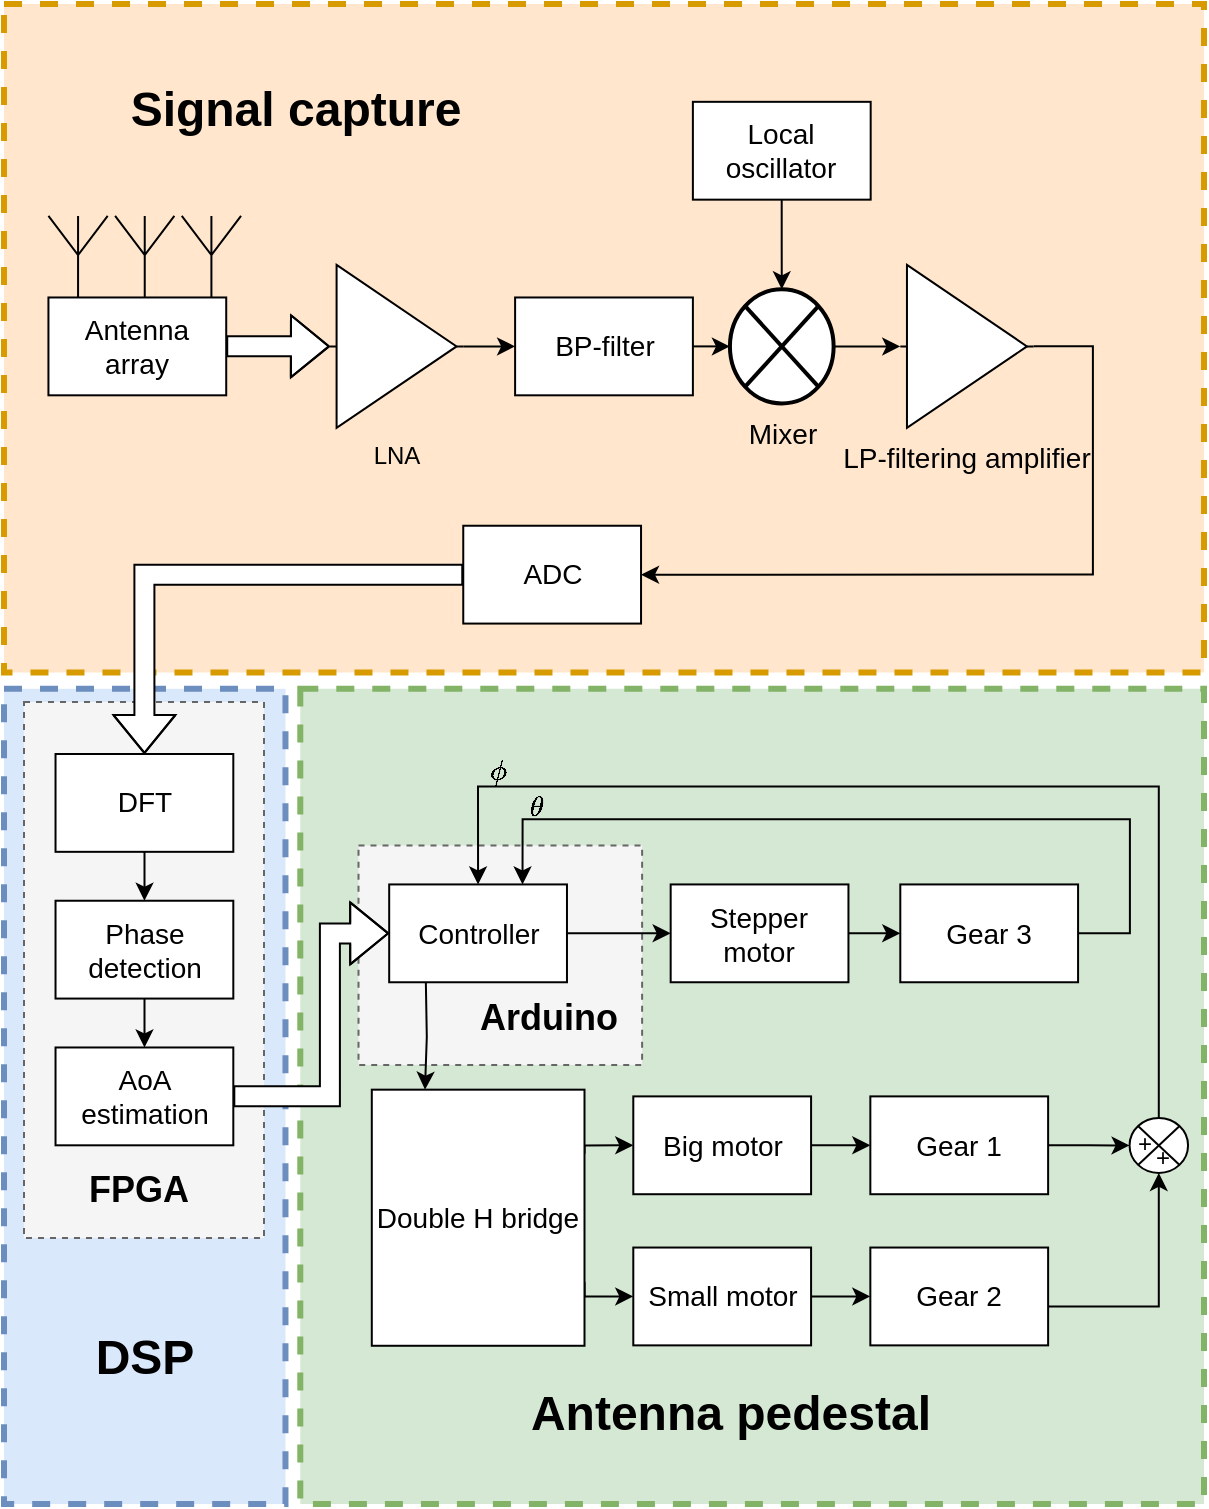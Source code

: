 <mxfile version="12.3.1" type="device" pages="1"><diagram id="OeFLnWTNnwaEDMwsgwr9" name="Page-1"><mxGraphModel dx="1673" dy="839" grid="0" gridSize="10" guides="1" tooltips="1" connect="1" arrows="1" fold="1" page="1" pageScale="1" pageWidth="827" pageHeight="1169" math="1" shadow="0"><root><mxCell id="0"/><mxCell id="1" parent="0"/><mxCell id="5QmP4lkpVjxdlHUPegf7-3" value="" style="group" vertex="1" connectable="0" parent="1"><mxGeometry x="90" y="90" width="600" height="750" as="geometry"/></mxCell><mxCell id="db773R4XzRpbNGYv5MVc-52" value="" style="group;container=1;" parent="5QmP4lkpVjxdlHUPegf7-3" vertex="1" connectable="0"><mxGeometry width="600" height="750" as="geometry"/></mxCell><mxCell id="db773R4XzRpbNGYv5MVc-50" value="" style="rounded=0;whiteSpace=wrap;html=1;dashed=1;strokeWidth=3;fillColor=#dae8fc;strokeColor=#6c8ebf;" parent="db773R4XzRpbNGYv5MVc-52" vertex="1"><mxGeometry y="342.391" width="140.741" height="407.609" as="geometry"/></mxCell><mxCell id="5QmP4lkpVjxdlHUPegf7-8" value="" style="rounded=0;whiteSpace=wrap;html=1;dashed=1;fillColor=#f5f5f5;strokeColor=#666666;fontColor=#333333;" vertex="1" parent="db773R4XzRpbNGYv5MVc-52"><mxGeometry x="10" y="349" width="120" height="268" as="geometry"/></mxCell><mxCell id="db773R4XzRpbNGYv5MVc-47" value="" style="rounded=0;whiteSpace=wrap;html=1;strokeWidth=3;fillColor=#d5e8d4;dashed=1;strokeColor=#82b366;" parent="db773R4XzRpbNGYv5MVc-52" vertex="1"><mxGeometry x="148.148" y="342.391" width="451.852" height="407.609" as="geometry"/></mxCell><mxCell id="db773R4XzRpbNGYv5MVc-59" value="" style="rounded=0;whiteSpace=wrap;html=1;dashed=1;strokeWidth=1;fillColor=#f5f5f5;strokeColor=#666666;fontColor=#333333;" parent="db773R4XzRpbNGYv5MVc-52" vertex="1"><mxGeometry x="177.253" y="420.732" width="141.802" height="109.756" as="geometry"/></mxCell><mxCell id="db773R4XzRpbNGYv5MVc-51" value="" style="rounded=0;whiteSpace=wrap;html=1;dashed=1;strokeWidth=3;fillColor=#ffe6cc;strokeColor=#d79b00;" parent="db773R4XzRpbNGYv5MVc-52" vertex="1"><mxGeometry width="600" height="334.239" as="geometry"/></mxCell><mxCell id="db773R4XzRpbNGYv5MVc-4" value="" style="group" parent="db773R4XzRpbNGYv5MVc-52" vertex="1" connectable="0"><mxGeometry x="22.222" y="105.978" width="96.296" height="48.913" as="geometry"/></mxCell><mxCell id="db773R4XzRpbNGYv5MVc-1" value="" style="verticalLabelPosition=bottom;shadow=0;dashed=0;align=center;html=1;verticalAlign=top;shape=mxgraph.electrical.radio.aerial_-_antenna_1;" parent="db773R4XzRpbNGYv5MVc-4" vertex="1"><mxGeometry width="29.63" height="48.913" as="geometry"/></mxCell><mxCell id="db773R4XzRpbNGYv5MVc-2" value="" style="verticalLabelPosition=bottom;shadow=0;dashed=0;align=center;html=1;verticalAlign=top;shape=mxgraph.electrical.radio.aerial_-_antenna_1;" parent="db773R4XzRpbNGYv5MVc-4" vertex="1"><mxGeometry x="33.333" width="29.63" height="48.913" as="geometry"/></mxCell><mxCell id="db773R4XzRpbNGYv5MVc-3" value="" style="verticalLabelPosition=bottom;shadow=0;dashed=0;align=center;html=1;verticalAlign=top;shape=mxgraph.electrical.radio.aerial_-_antenna_1;" parent="db773R4XzRpbNGYv5MVc-4" vertex="1"><mxGeometry x="66.667" width="29.63" height="48.913" as="geometry"/></mxCell><mxCell id="db773R4XzRpbNGYv5MVc-5" value="&lt;font style=&quot;font-size: 14px&quot;&gt;Antenna array&lt;/font&gt;" style="rounded=0;whiteSpace=wrap;html=1;" parent="db773R4XzRpbNGYv5MVc-52" vertex="1"><mxGeometry x="22.222" y="146.739" width="88.889" height="48.913" as="geometry"/></mxCell><mxCell id="db773R4XzRpbNGYv5MVc-6" value="LNA" style="verticalLabelPosition=bottom;shadow=0;dashed=0;align=center;html=1;verticalAlign=top;shape=mxgraph.electrical.abstract.amplifier;rotation=0;" parent="db773R4XzRpbNGYv5MVc-52" vertex="1"><mxGeometry x="162.963" y="130.435" width="66.667" height="81.522" as="geometry"/></mxCell><mxCell id="db773R4XzRpbNGYv5MVc-7" style="edgeStyle=orthogonalEdgeStyle;rounded=0;orthogonalLoop=1;jettySize=auto;html=1;entryX=0;entryY=0.5;entryDx=0;entryDy=0;entryPerimeter=0;shape=flexArrow;fillColor=#ffffff;" parent="db773R4XzRpbNGYv5MVc-52" source="db773R4XzRpbNGYv5MVc-5" target="db773R4XzRpbNGYv5MVc-6" edge="1"><mxGeometry relative="1" as="geometry"/></mxCell><mxCell id="db773R4XzRpbNGYv5MVc-8" value="&lt;font style=&quot;font-size: 14px&quot;&gt;Mixer&lt;/font&gt;" style="verticalLabelPosition=bottom;verticalAlign=top;html=1;strokeWidth=2;shape=mxgraph.flowchart.or;" parent="db773R4XzRpbNGYv5MVc-52" vertex="1"><mxGeometry x="362.963" y="142.663" width="51.852" height="57.065" as="geometry"/></mxCell><mxCell id="db773R4XzRpbNGYv5MVc-11" style="edgeStyle=orthogonalEdgeStyle;rounded=0;orthogonalLoop=1;jettySize=auto;html=1;entryX=0.5;entryY=0;entryDx=0;entryDy=0;entryPerimeter=0;" parent="db773R4XzRpbNGYv5MVc-52" source="db773R4XzRpbNGYv5MVc-10" target="db773R4XzRpbNGYv5MVc-8" edge="1"><mxGeometry relative="1" as="geometry"/></mxCell><mxCell id="db773R4XzRpbNGYv5MVc-10" value="&lt;font style=&quot;font-size: 14px&quot;&gt;Local oscillator&lt;/font&gt;" style="rounded=0;whiteSpace=wrap;html=1;" parent="db773R4XzRpbNGYv5MVc-52" vertex="1"><mxGeometry x="344.444" y="48.913" width="88.889" height="48.913" as="geometry"/></mxCell><mxCell id="db773R4XzRpbNGYv5MVc-13" value="&lt;font style=&quot;font-size: 14px&quot;&gt;LP-filtering amplifier&lt;/font&gt;" style="verticalLabelPosition=bottom;shadow=0;dashed=0;align=center;html=1;verticalAlign=top;shape=mxgraph.electrical.abstract.amplifier;" parent="db773R4XzRpbNGYv5MVc-52" vertex="1"><mxGeometry x="448.148" y="130.435" width="66.667" height="81.522" as="geometry"/></mxCell><mxCell id="db773R4XzRpbNGYv5MVc-18" style="edgeStyle=orthogonalEdgeStyle;rounded=0;orthogonalLoop=1;jettySize=auto;html=1;entryX=0;entryY=0.5;entryDx=0;entryDy=0;entryPerimeter=0;" parent="db773R4XzRpbNGYv5MVc-52" source="db773R4XzRpbNGYv5MVc-8" target="db773R4XzRpbNGYv5MVc-13" edge="1"><mxGeometry relative="1" as="geometry"/></mxCell><mxCell id="db773R4XzRpbNGYv5MVc-17" style="edgeStyle=orthogonalEdgeStyle;rounded=0;orthogonalLoop=1;jettySize=auto;html=1;exitX=1;exitY=0.5;exitDx=0;exitDy=0;entryX=0;entryY=0.5;entryDx=0;entryDy=0;entryPerimeter=0;" parent="db773R4XzRpbNGYv5MVc-52" source="db773R4XzRpbNGYv5MVc-15" target="db773R4XzRpbNGYv5MVc-8" edge="1"><mxGeometry relative="1" as="geometry"/></mxCell><mxCell id="db773R4XzRpbNGYv5MVc-15" value="&lt;font style=&quot;font-size: 14px&quot;&gt;BP-filter&lt;/font&gt;" style="rounded=0;whiteSpace=wrap;html=1;" parent="db773R4XzRpbNGYv5MVc-52" vertex="1"><mxGeometry x="255.556" y="146.739" width="88.889" height="48.913" as="geometry"/></mxCell><mxCell id="db773R4XzRpbNGYv5MVc-16" style="edgeStyle=orthogonalEdgeStyle;rounded=0;orthogonalLoop=1;jettySize=auto;html=1;exitX=1;exitY=0.5;exitDx=0;exitDy=0;exitPerimeter=0;entryX=0;entryY=0.5;entryDx=0;entryDy=0;" parent="db773R4XzRpbNGYv5MVc-52" source="db773R4XzRpbNGYv5MVc-6" target="db773R4XzRpbNGYv5MVc-15" edge="1"><mxGeometry relative="1" as="geometry"/></mxCell><mxCell id="db773R4XzRpbNGYv5MVc-19" value="&lt;font style=&quot;font-size: 14px&quot;&gt;ADC&lt;/font&gt;" style="rounded=0;whiteSpace=wrap;html=1;" parent="db773R4XzRpbNGYv5MVc-52" vertex="1"><mxGeometry x="229.63" y="260.87" width="88.889" height="48.913" as="geometry"/></mxCell><mxCell id="db773R4XzRpbNGYv5MVc-20" style="edgeStyle=orthogonalEdgeStyle;rounded=0;orthogonalLoop=1;jettySize=auto;html=1;entryX=1;entryY=0.5;entryDx=0;entryDy=0;" parent="db773R4XzRpbNGYv5MVc-52" source="db773R4XzRpbNGYv5MVc-13" target="db773R4XzRpbNGYv5MVc-19" edge="1"><mxGeometry relative="1" as="geometry"><Array as="points"><mxPoint x="544.444" y="171.196"/><mxPoint x="544.444" y="285.326"/></Array></mxGeometry></mxCell><mxCell id="db773R4XzRpbNGYv5MVc-32" style="edgeStyle=orthogonalEdgeStyle;rounded=0;orthogonalLoop=1;jettySize=auto;html=1;entryX=0.5;entryY=0;entryDx=0;entryDy=0;shape=flexArrow;fillColor=#ffffff;" parent="db773R4XzRpbNGYv5MVc-52" source="db773R4XzRpbNGYv5MVc-19" target="db773R4XzRpbNGYv5MVc-21" edge="1"><mxGeometry relative="1" as="geometry"/></mxCell><mxCell id="db773R4XzRpbNGYv5MVc-76" style="edgeStyle=orthogonalEdgeStyle;rounded=0;orthogonalLoop=1;jettySize=auto;html=1;entryX=0.25;entryY=0;entryDx=0;entryDy=0;endArrow=classic;endFill=1;fillColor=#ffffff;" parent="db773R4XzRpbNGYv5MVc-52" target="db773R4XzRpbNGYv5MVc-75" edge="1"><mxGeometry relative="1" as="geometry"><mxPoint x="210.931" y="489.329" as="sourcePoint"/></mxGeometry></mxCell><mxCell id="db773R4XzRpbNGYv5MVc-24" value="&lt;font style=&quot;font-size: 14px&quot;&gt;Controller&lt;/font&gt;" style="rounded=0;whiteSpace=wrap;html=1;strokeWidth=1;" parent="db773R4XzRpbNGYv5MVc-52" vertex="1"><mxGeometry x="192.593" y="440.217" width="88.889" height="48.913" as="geometry"/></mxCell><mxCell id="db773R4XzRpbNGYv5MVc-37" style="edgeStyle=orthogonalEdgeStyle;rounded=0;orthogonalLoop=1;jettySize=auto;html=1;entryX=0;entryY=0.5;entryDx=0;entryDy=0;shape=flexArrow;fillColor=#ffffff;" parent="db773R4XzRpbNGYv5MVc-52" source="db773R4XzRpbNGYv5MVc-23" target="db773R4XzRpbNGYv5MVc-24" edge="1"><mxGeometry relative="1" as="geometry"><Array as="points"><mxPoint x="162.963" y="545.38"/><mxPoint x="162.963" y="463.859"/></Array></mxGeometry></mxCell><mxCell id="db773R4XzRpbNGYv5MVc-44" style="edgeStyle=orthogonalEdgeStyle;rounded=0;orthogonalLoop=1;jettySize=auto;html=1;entryX=0.75;entryY=0;entryDx=0;entryDy=0;" parent="db773R4XzRpbNGYv5MVc-52" source="db773R4XzRpbNGYv5MVc-25" target="db773R4XzRpbNGYv5MVc-24" edge="1"><mxGeometry relative="1" as="geometry"><mxPoint x="311.111" y="423.913" as="targetPoint"/><Array as="points"><mxPoint x="562.963" y="464.674"/><mxPoint x="562.963" y="407.609"/><mxPoint x="259.259" y="407.609"/></Array></mxGeometry></mxCell><mxCell id="db773R4XzRpbNGYv5MVc-25" value="&lt;font style=&quot;font-size: 14px&quot;&gt;Gear 3&lt;/font&gt;" style="rounded=0;whiteSpace=wrap;html=1;strokeWidth=1;" parent="db773R4XzRpbNGYv5MVc-52" vertex="1"><mxGeometry x="448.148" y="440.217" width="88.889" height="48.913" as="geometry"/></mxCell><mxCell id="db773R4XzRpbNGYv5MVc-34" style="edgeStyle=orthogonalEdgeStyle;rounded=0;orthogonalLoop=1;jettySize=auto;html=1;" parent="db773R4XzRpbNGYv5MVc-52" source="db773R4XzRpbNGYv5MVc-26" target="db773R4XzRpbNGYv5MVc-23" edge="1"><mxGeometry relative="1" as="geometry"/></mxCell><mxCell id="db773R4XzRpbNGYv5MVc-26" value="&lt;font style=&quot;font-size: 14px&quot;&gt;Phase detection&lt;/font&gt;" style="rounded=0;whiteSpace=wrap;html=1;strokeWidth=1;" parent="db773R4XzRpbNGYv5MVc-52" vertex="1"><mxGeometry x="25.767" y="448.37" width="88.889" height="48.913" as="geometry"/></mxCell><mxCell id="db773R4XzRpbNGYv5MVc-33" style="edgeStyle=orthogonalEdgeStyle;rounded=0;orthogonalLoop=1;jettySize=auto;html=1;entryX=0.5;entryY=0;entryDx=0;entryDy=0;" parent="db773R4XzRpbNGYv5MVc-52" source="db773R4XzRpbNGYv5MVc-21" target="db773R4XzRpbNGYv5MVc-26" edge="1"><mxGeometry relative="1" as="geometry"/></mxCell><mxCell id="db773R4XzRpbNGYv5MVc-58" style="edgeStyle=orthogonalEdgeStyle;rounded=0;orthogonalLoop=1;jettySize=auto;html=1;exitX=1;exitY=0.5;exitDx=0;exitDy=0;entryX=0;entryY=0.5;entryDx=0;entryDy=0;" parent="db773R4XzRpbNGYv5MVc-52" source="db773R4XzRpbNGYv5MVc-27" target="db773R4XzRpbNGYv5MVc-30" edge="1"><mxGeometry relative="1" as="geometry"/></mxCell><mxCell id="db773R4XzRpbNGYv5MVc-27" value="&lt;font style=&quot;font-size: 14px&quot;&gt;Small motor&lt;/font&gt;" style="rounded=0;whiteSpace=wrap;html=1;strokeWidth=1;" parent="db773R4XzRpbNGYv5MVc-52" vertex="1"><mxGeometry x="314.651" y="621.772" width="88.889" height="48.913" as="geometry"/></mxCell><mxCell id="db773R4XzRpbNGYv5MVc-28" value="&lt;font style=&quot;font-size: 14px&quot;&gt;Big motor&lt;/font&gt;" style="rounded=0;whiteSpace=wrap;html=1;strokeWidth=1;" parent="db773R4XzRpbNGYv5MVc-52" vertex="1"><mxGeometry x="314.651" y="546.196" width="88.889" height="48.913" as="geometry"/></mxCell><mxCell id="db773R4XzRpbNGYv5MVc-43" style="edgeStyle=orthogonalEdgeStyle;rounded=0;orthogonalLoop=1;jettySize=auto;html=1;entryX=0.5;entryY=0;entryDx=0;entryDy=0;" parent="db773R4XzRpbNGYv5MVc-52" source="db773R4XzRpbNGYv5MVc-65" target="db773R4XzRpbNGYv5MVc-24" edge="1"><mxGeometry relative="1" as="geometry"><Array as="points"><mxPoint x="577.778" y="570.652"/><mxPoint x="577.778" y="391.304"/><mxPoint x="237.037" y="391.304"/></Array></mxGeometry></mxCell><mxCell id="db773R4XzRpbNGYv5MVc-29" value="&lt;font style=&quot;font-size: 14px&quot;&gt;Gear 1&lt;/font&gt;" style="rounded=0;whiteSpace=wrap;html=1;strokeWidth=1;" parent="db773R4XzRpbNGYv5MVc-52" vertex="1"><mxGeometry x="433.169" y="546.196" width="88.889" height="48.913" as="geometry"/></mxCell><mxCell id="db773R4XzRpbNGYv5MVc-42" style="edgeStyle=orthogonalEdgeStyle;rounded=0;orthogonalLoop=1;jettySize=auto;html=1;entryX=0;entryY=0.5;entryDx=0;entryDy=0;" parent="db773R4XzRpbNGYv5MVc-52" source="db773R4XzRpbNGYv5MVc-28" target="db773R4XzRpbNGYv5MVc-29" edge="1"><mxGeometry relative="1" as="geometry"/></mxCell><mxCell id="db773R4XzRpbNGYv5MVc-30" value="&lt;font style=&quot;font-size: 14px&quot;&gt;Gear 2&lt;/font&gt;" style="rounded=0;whiteSpace=wrap;html=1;strokeWidth=1;" parent="db773R4XzRpbNGYv5MVc-52" vertex="1"><mxGeometry x="433.169" y="621.772" width="88.889" height="48.913" as="geometry"/></mxCell><mxCell id="db773R4XzRpbNGYv5MVc-38" style="edgeStyle=orthogonalEdgeStyle;rounded=0;orthogonalLoop=1;jettySize=auto;html=1;entryX=0;entryY=0.5;entryDx=0;entryDy=0;" parent="db773R4XzRpbNGYv5MVc-52" source="db773R4XzRpbNGYv5MVc-31" target="db773R4XzRpbNGYv5MVc-25" edge="1"><mxGeometry relative="1" as="geometry"/></mxCell><mxCell id="db773R4XzRpbNGYv5MVc-31" value="&lt;font style=&quot;font-size: 14px&quot;&gt;Stepper motor&lt;/font&gt;" style="rounded=0;whiteSpace=wrap;html=1;strokeWidth=1;" parent="db773R4XzRpbNGYv5MVc-52" vertex="1"><mxGeometry x="333.333" y="440.217" width="88.889" height="48.913" as="geometry"/></mxCell><mxCell id="db773R4XzRpbNGYv5MVc-40" style="edgeStyle=orthogonalEdgeStyle;rounded=0;orthogonalLoop=1;jettySize=auto;html=1;entryX=0;entryY=0.5;entryDx=0;entryDy=0;" parent="db773R4XzRpbNGYv5MVc-52" source="db773R4XzRpbNGYv5MVc-24" target="db773R4XzRpbNGYv5MVc-31" edge="1"><mxGeometry relative="1" as="geometry"/></mxCell><mxCell id="db773R4XzRpbNGYv5MVc-53" value="&lt;h1&gt;Signal capture&lt;/h1&gt;" style="text;html=1;strokeColor=none;fillColor=none;align=center;verticalAlign=middle;whiteSpace=wrap;rounded=0;dashed=1;" parent="db773R4XzRpbNGYv5MVc-52" vertex="1"><mxGeometry x="44.313" y="31.098" width="203.84" height="42.988" as="geometry"/></mxCell><mxCell id="db773R4XzRpbNGYv5MVc-54" value="&lt;h1&gt;DSP&lt;/h1&gt;" style="text;html=1;strokeColor=none;fillColor=none;align=center;verticalAlign=middle;whiteSpace=wrap;rounded=0;dashed=1;" parent="db773R4XzRpbNGYv5MVc-52" vertex="1"><mxGeometry x="29.69" y="631.305" width="80.65" height="91.463" as="geometry"/></mxCell><mxCell id="db773R4XzRpbNGYv5MVc-56" value="&lt;h1&gt;Antenna pedestal&lt;/h1&gt;" style="text;html=1;strokeColor=none;fillColor=none;align=center;verticalAlign=middle;whiteSpace=wrap;rounded=0;dashed=1;" parent="db773R4XzRpbNGYv5MVc-52" vertex="1"><mxGeometry x="238.5" y="677" width="249" height="55" as="geometry"/></mxCell><mxCell id="db773R4XzRpbNGYv5MVc-61" value="&lt;h2&gt;Arduino&lt;/h2&gt;" style="text;html=1;strokeColor=none;fillColor=none;align=center;verticalAlign=middle;whiteSpace=wrap;rounded=0;dashed=1;" parent="db773R4XzRpbNGYv5MVc-52" vertex="1"><mxGeometry x="242.393" y="497.561" width="61.152" height="18.293" as="geometry"/></mxCell><mxCell id="db773R4XzRpbNGYv5MVc-65" value="" style="shape=sumEllipse;perimeter=ellipsePerimeter;whiteSpace=wrap;html=1;backgroundOutline=1;strokeWidth=1;fillColor=#ffffff;" parent="db773R4XzRpbNGYv5MVc-52" vertex="1"><mxGeometry x="562.777" y="557.012" width="29.247" height="27.439" as="geometry"/></mxCell><mxCell id="db773R4XzRpbNGYv5MVc-66" style="edgeStyle=orthogonalEdgeStyle;rounded=0;orthogonalLoop=1;jettySize=auto;html=1;entryX=0;entryY=0.5;entryDx=0;entryDy=0;" parent="db773R4XzRpbNGYv5MVc-52" source="db773R4XzRpbNGYv5MVc-29" target="db773R4XzRpbNGYv5MVc-65" edge="1"><mxGeometry relative="1" as="geometry"><mxPoint x="553.964" y="607.186" as="sourcePoint"/><mxPoint x="302.975" y="476.524" as="targetPoint"/><Array as="points"/></mxGeometry></mxCell><mxCell id="db773R4XzRpbNGYv5MVc-64" style="edgeStyle=orthogonalEdgeStyle;rounded=0;orthogonalLoop=1;jettySize=auto;html=1;endArrow=classic;endFill=1;entryX=0.5;entryY=1;entryDx=0;entryDy=0;" parent="db773R4XzRpbNGYv5MVc-52" source="db773R4XzRpbNGYv5MVc-30" target="db773R4XzRpbNGYv5MVc-65" edge="1"><mxGeometry relative="1" as="geometry"><mxPoint x="580.502" y="621.951" as="targetPoint"/><Array as="points"><mxPoint x="576.957" y="651.22"/></Array></mxGeometry></mxCell><mxCell id="db773R4XzRpbNGYv5MVc-67" value="+" style="text;html=1;align=center;verticalAlign=middle;resizable=0;points=[];;autosize=1;" parent="db773R4XzRpbNGYv5MVc-52" vertex="1"><mxGeometry x="568.538" y="567.073" width="20" height="20" as="geometry"/></mxCell><mxCell id="db773R4XzRpbNGYv5MVc-68" value="+" style="text;html=1;align=center;verticalAlign=middle;resizable=0;points=[];;autosize=1;" parent="db773R4XzRpbNGYv5MVc-52" vertex="1"><mxGeometry x="560.118" y="559.756" width="20" height="20" as="geometry"/></mxCell><mxCell id="db773R4XzRpbNGYv5MVc-69" value="$$\theta$$" style="text;html=1;strokeColor=none;fillColor=none;align=center;verticalAlign=middle;whiteSpace=wrap;rounded=0;" parent="db773R4XzRpbNGYv5MVc-52" vertex="1"><mxGeometry x="249.04" y="392.378" width="35.451" height="18.293" as="geometry"/></mxCell><mxCell id="db773R4XzRpbNGYv5MVc-70" value="$$\phi$$" style="text;html=1;align=center;verticalAlign=middle;resizable=0;points=[];;autosize=1;" parent="db773R4XzRpbNGYv5MVc-52" vertex="1"><mxGeometry x="217.134" y="374.085" width="60" height="20" as="geometry"/></mxCell><mxCell id="db773R4XzRpbNGYv5MVc-77" style="edgeStyle=orthogonalEdgeStyle;rounded=0;orthogonalLoop=1;jettySize=auto;html=1;exitX=1;exitY=0.25;exitDx=0;exitDy=0;entryX=0;entryY=0.5;entryDx=0;entryDy=0;endArrow=classic;endFill=1;fillColor=#ffffff;" parent="db773R4XzRpbNGYv5MVc-52" source="db773R4XzRpbNGYv5MVc-75" target="db773R4XzRpbNGYv5MVc-28" edge="1"><mxGeometry relative="1" as="geometry"><Array as="points"><mxPoint x="290.694" y="570.732"/></Array></mxGeometry></mxCell><mxCell id="db773R4XzRpbNGYv5MVc-78" style="edgeStyle=orthogonalEdgeStyle;rounded=0;orthogonalLoop=1;jettySize=auto;html=1;exitX=1;exitY=0.75;exitDx=0;exitDy=0;entryX=0;entryY=0.5;entryDx=0;entryDy=0;endArrow=classic;endFill=1;fillColor=#ffffff;" parent="db773R4XzRpbNGYv5MVc-52" source="db773R4XzRpbNGYv5MVc-75" target="db773R4XzRpbNGYv5MVc-27" edge="1"><mxGeometry relative="1" as="geometry"><Array as="points"><mxPoint x="290.694" y="646.646"/></Array></mxGeometry></mxCell><mxCell id="db773R4XzRpbNGYv5MVc-75" value="&lt;font style=&quot;font-size: 14px&quot;&gt;Double H bridge&lt;/font&gt;" style="rounded=0;whiteSpace=wrap;html=1;strokeWidth=1;fillColor=#ffffff;" parent="db773R4XzRpbNGYv5MVc-52" vertex="1"><mxGeometry x="183.9" y="542.835" width="106.352" height="128.049" as="geometry"/></mxCell><mxCell id="db773R4XzRpbNGYv5MVc-21" value="&lt;font style=&quot;font-size: 14px&quot;&gt;DFT&lt;/font&gt;" style="rounded=0;whiteSpace=wrap;html=1;" parent="db773R4XzRpbNGYv5MVc-52" vertex="1"><mxGeometry x="25.767" y="375" width="88.889" height="48.913" as="geometry"/></mxCell><mxCell id="db773R4XzRpbNGYv5MVc-23" value="&lt;font style=&quot;font-size: 14px&quot;&gt;AoA estimation&lt;/font&gt;" style="rounded=0;whiteSpace=wrap;html=1;strokeWidth=1;" parent="db773R4XzRpbNGYv5MVc-52" vertex="1"><mxGeometry x="25.767" y="521.739" width="88.889" height="48.913" as="geometry"/></mxCell><mxCell id="5QmP4lkpVjxdlHUPegf7-9" value="&lt;h2 style=&quot;white-space: normal&quot;&gt;FPGA&lt;/h2&gt;" style="text;html=1;align=center;verticalAlign=middle;resizable=0;points=[];;autosize=1;" vertex="1" parent="db773R4XzRpbNGYv5MVc-52"><mxGeometry x="36.5" y="569" width="60" height="48" as="geometry"/></mxCell></root></mxGraphModel></diagram></mxfile>